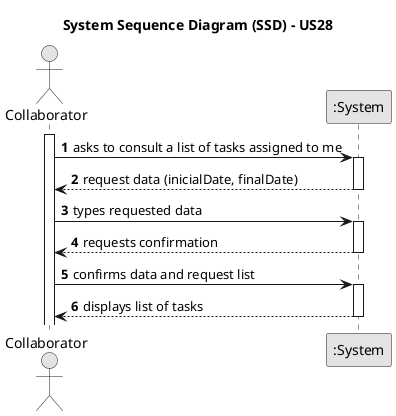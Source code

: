 @startuml
skinparam monochrome true
skinparam packageStyle rectangle
skinparam shadowing false

title System Sequence Diagram (SSD) - US28

autonumber

actor "Collaborator" as Employee
participant ":System" as System

activate Employee

    Employee -> System : asks to consult a list of tasks assigned to me
    activate System

        System --> Employee : request data (inicialDate, finalDate)
    deactivate System

    Employee -> System : types requested data
    activate System

        System --> Employee : requests confirmation
    deactivate System

    Employee -> System : confirms data and request list
    activate System

        System --> Employee : displays list of tasks
    deactivate System

@enduml
